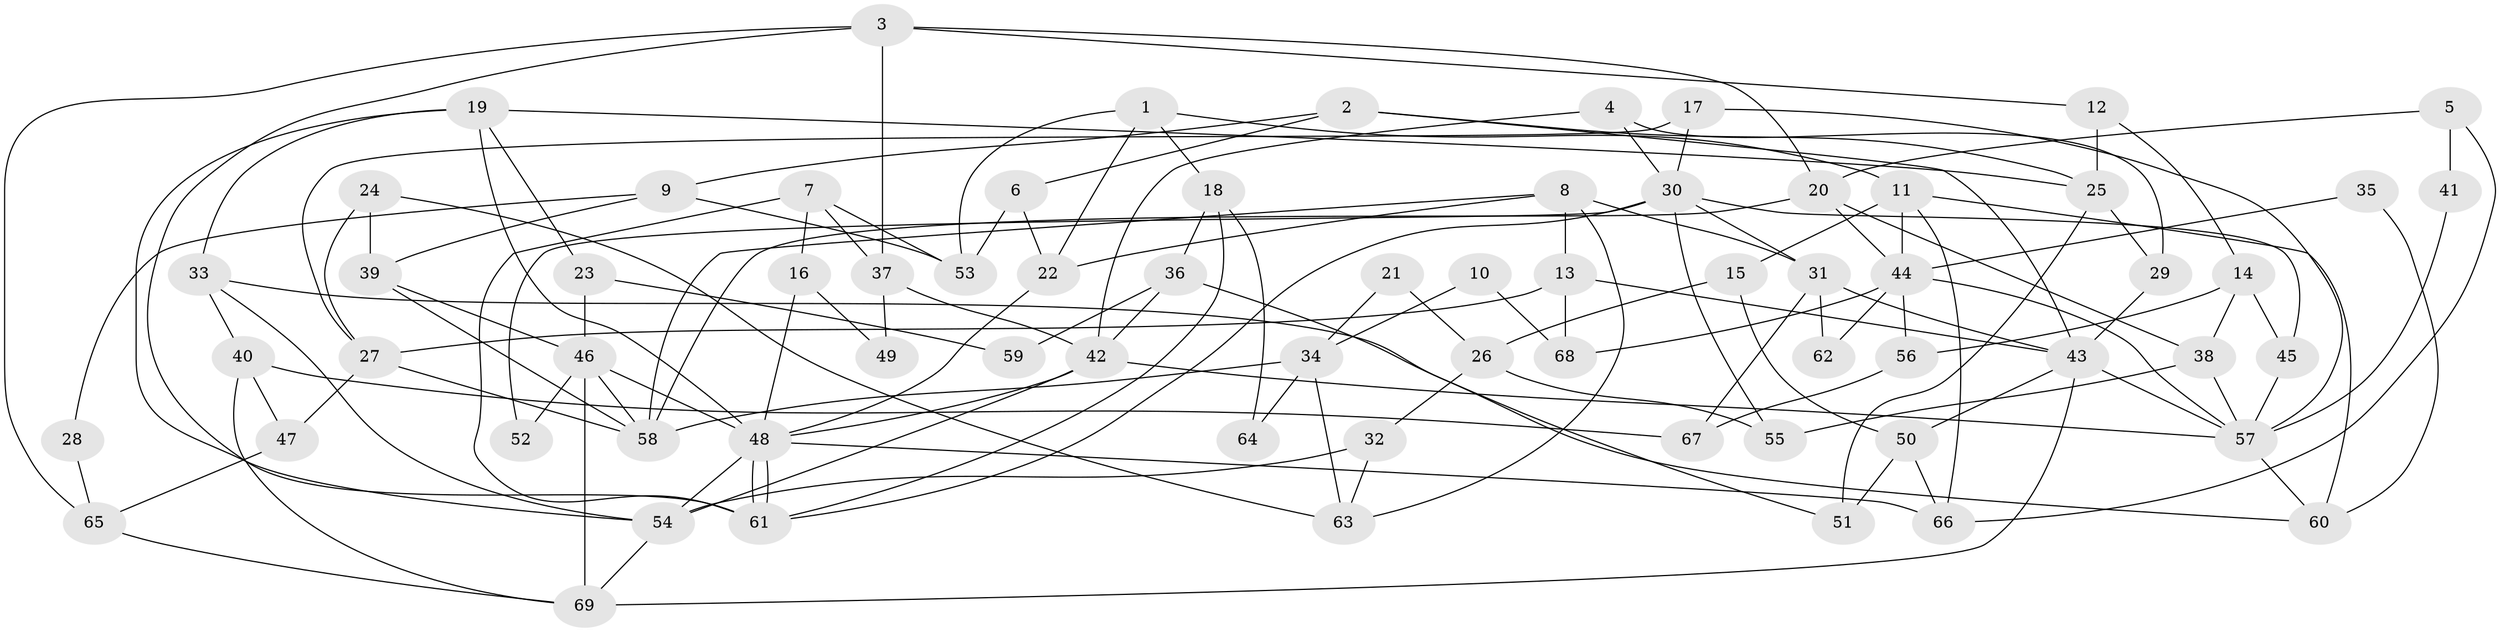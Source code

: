 // Generated by graph-tools (version 1.1) at 2025/11/02/27/25 16:11:18]
// undirected, 69 vertices, 138 edges
graph export_dot {
graph [start="1"]
  node [color=gray90,style=filled];
  1;
  2;
  3;
  4;
  5;
  6;
  7;
  8;
  9;
  10;
  11;
  12;
  13;
  14;
  15;
  16;
  17;
  18;
  19;
  20;
  21;
  22;
  23;
  24;
  25;
  26;
  27;
  28;
  29;
  30;
  31;
  32;
  33;
  34;
  35;
  36;
  37;
  38;
  39;
  40;
  41;
  42;
  43;
  44;
  45;
  46;
  47;
  48;
  49;
  50;
  51;
  52;
  53;
  54;
  55;
  56;
  57;
  58;
  59;
  60;
  61;
  62;
  63;
  64;
  65;
  66;
  67;
  68;
  69;
  1 -- 22;
  1 -- 53;
  1 -- 11;
  1 -- 18;
  2 -- 25;
  2 -- 43;
  2 -- 6;
  2 -- 9;
  3 -- 20;
  3 -- 61;
  3 -- 12;
  3 -- 37;
  3 -- 65;
  4 -- 42;
  4 -- 29;
  4 -- 30;
  5 -- 66;
  5 -- 20;
  5 -- 41;
  6 -- 22;
  6 -- 53;
  7 -- 37;
  7 -- 61;
  7 -- 16;
  7 -- 53;
  8 -- 58;
  8 -- 13;
  8 -- 22;
  8 -- 31;
  8 -- 63;
  9 -- 53;
  9 -- 28;
  9 -- 39;
  10 -- 68;
  10 -- 34;
  11 -- 66;
  11 -- 15;
  11 -- 44;
  11 -- 60;
  12 -- 14;
  12 -- 25;
  13 -- 43;
  13 -- 27;
  13 -- 68;
  14 -- 56;
  14 -- 38;
  14 -- 45;
  15 -- 50;
  15 -- 26;
  16 -- 48;
  16 -- 49;
  17 -- 57;
  17 -- 30;
  17 -- 27;
  18 -- 61;
  18 -- 36;
  18 -- 64;
  19 -- 33;
  19 -- 54;
  19 -- 23;
  19 -- 25;
  19 -- 48;
  20 -- 58;
  20 -- 44;
  20 -- 38;
  21 -- 26;
  21 -- 34;
  22 -- 48;
  23 -- 46;
  23 -- 59;
  24 -- 27;
  24 -- 39;
  24 -- 63;
  25 -- 29;
  25 -- 51;
  26 -- 55;
  26 -- 32;
  27 -- 58;
  27 -- 47;
  28 -- 65;
  29 -- 43;
  30 -- 31;
  30 -- 45;
  30 -- 52;
  30 -- 55;
  30 -- 61;
  31 -- 43;
  31 -- 62;
  31 -- 67;
  32 -- 63;
  32 -- 54;
  33 -- 60;
  33 -- 54;
  33 -- 40;
  34 -- 58;
  34 -- 63;
  34 -- 64;
  35 -- 44;
  35 -- 60;
  36 -- 42;
  36 -- 51;
  36 -- 59;
  37 -- 42;
  37 -- 49;
  38 -- 57;
  38 -- 55;
  39 -- 46;
  39 -- 58;
  40 -- 69;
  40 -- 47;
  40 -- 67;
  41 -- 57;
  42 -- 54;
  42 -- 48;
  42 -- 57;
  43 -- 69;
  43 -- 57;
  43 -- 50;
  44 -- 57;
  44 -- 56;
  44 -- 62;
  44 -- 68;
  45 -- 57;
  46 -- 48;
  46 -- 69;
  46 -- 52;
  46 -- 58;
  47 -- 65;
  48 -- 61;
  48 -- 61;
  48 -- 54;
  48 -- 66;
  50 -- 51;
  50 -- 66;
  54 -- 69;
  56 -- 67;
  57 -- 60;
  65 -- 69;
}
